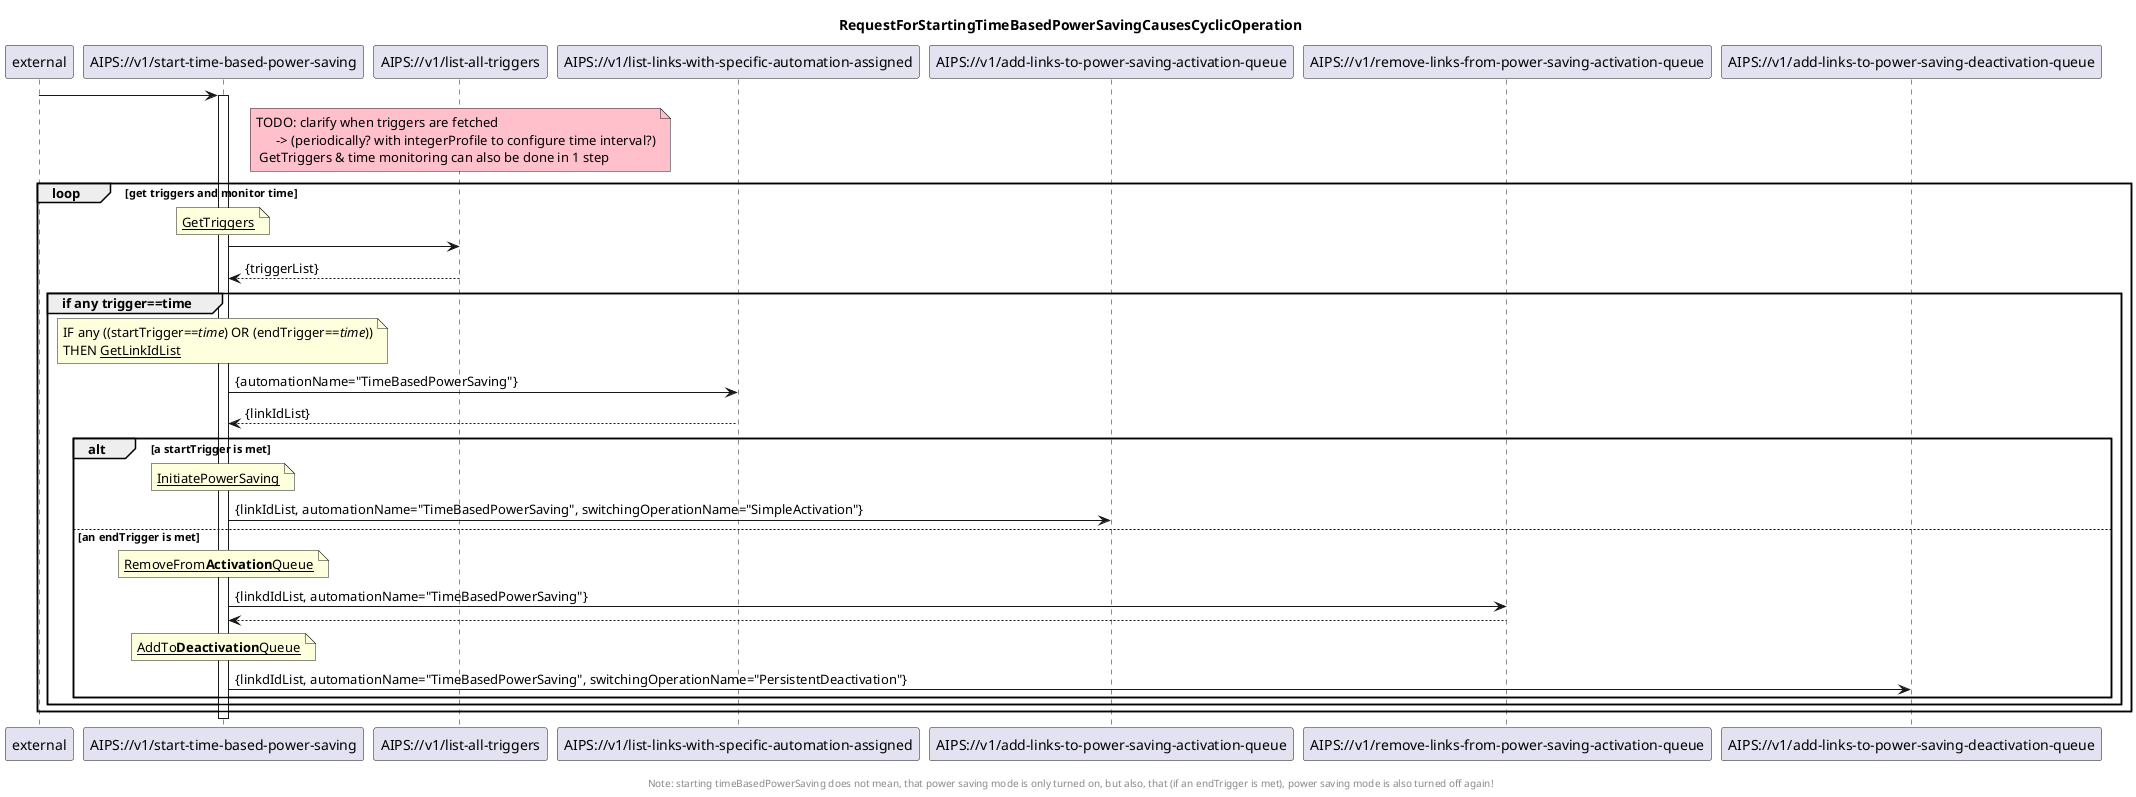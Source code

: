 @startuml 210_startTimeBasedPowerSaving
skinparam responseMessageBelowArrow true

title
RequestForStartingTimeBasedPowerSavingCausesCyclicOperation
end title

participant "external" as requestor
participant "AIPS://v1/start-time-based-power-saving" as startPsModule
participant "AIPS://v1/list-all-triggers" as listTriggers
participant "AIPS://v1/list-links-with-specific-automation-assigned" as listLinks
participant "AIPS://v1/add-links-to-power-saving-activation-queue" as startSimpleActivation
participant "AIPS://v1/remove-links-from-power-saving-activation-queue" as stopSimpleActivation
participant "AIPS://v1/add-links-to-power-saving-deactivation-queue" as startPersistentDeactivation


requestor -> startPsModule
activate startPsModule

'open question:
note over listTriggers #Pink
 TODO: clarify when triggers are fetched
       -> (periodically? with integerProfile to configure time interval?)
  GetTriggers & time monitoring can also be done in 1 step      
end note


loop get triggers and monitor time
'get triggers
note over startPsModule
  <u>GetTriggers</u>
end note
startPsModule -> listTriggers
listTriggers --> startPsModule: {triggerList}



  'monitor if any trigger is met
  group if any trigger==time
    note over startPsModule
      IF any ((startTrigger==<i>time</i>) OR (endTrigger==<i>time</i>))
      THEN <u>GetLinkIdList</u>
    end note
    startPsModule -> listLinks: {automationName="TimeBasedPowerSaving"}
    listLinks --> startPsModule: {linkIdList}

    alt a startTrigger is met
      'StartTrigger is met
      note over startPsModule
        <u>InitiatePowerSaving</u>
      end note
      startPsModule -> startSimpleActivation: {linkIdList, automationName="TimeBasedPowerSaving", switchingOperationName="SimpleActivation"}

    else an endTrigger is met
      'EndTrigger is met: stop ongoing/planned power saving
      note over startPsModule
          <u>RemoveFrom<b>Activation</b>Queue</u>
      end note
      startPsModule -> stopSimpleActivation: {linkdIdList, automationName="TimeBasedPowerSaving"}
      stopSimpleActivation --> startPsModule

      'EndTrigger is met: initiate power saving switch-off
      note over startPsModule
          <u>AddTo<b>Deactivation</b>Queue</u>
      end note
      startPsModule -> startPersistentDeactivation: {linkdIdList, automationName="TimeBasedPowerSaving", switchingOperationName="PersistentDeactivation"}

    end
  end

end

deactivate startPsModule

footer

  Note: starting timeBasedPowerSaving does not mean, that power saving mode is only turned on, but also, that (if an endTrigger is met), power saving mode is also turned off again!
end footer

@enduml